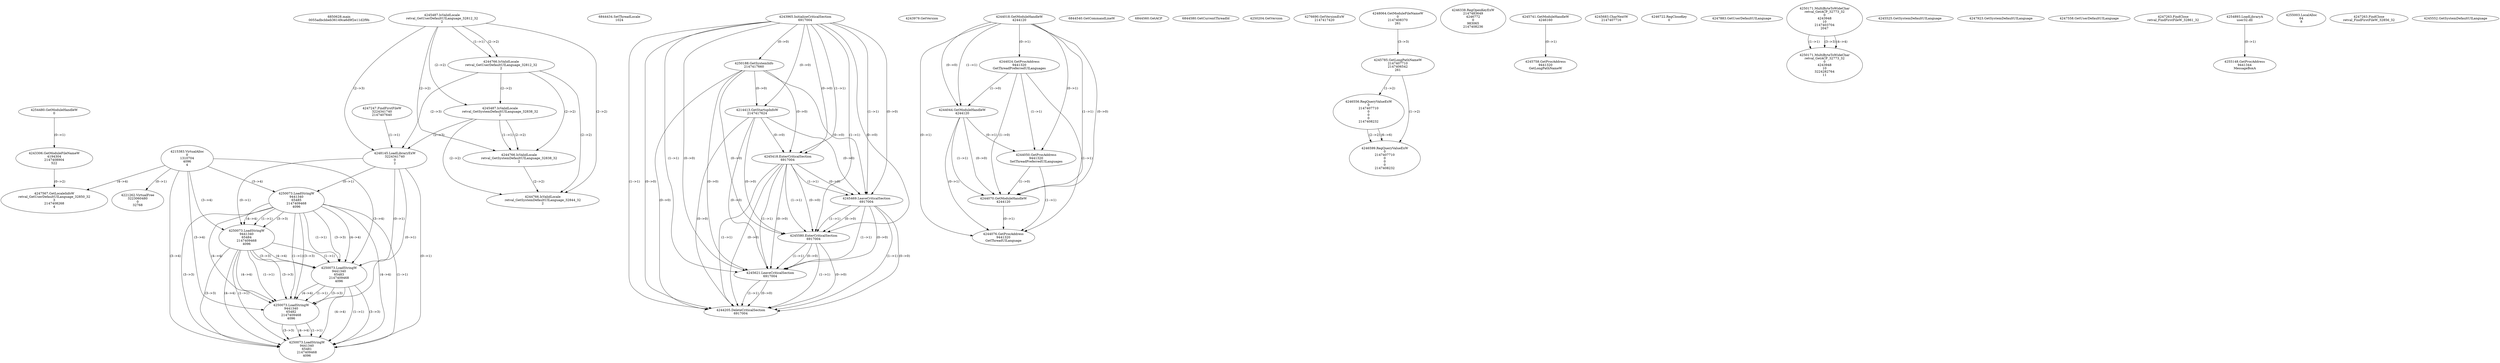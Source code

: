 // Global SCDG with merge call
digraph {
	0 [label="6850628.main
0055adbcbbeb36149ca6d9f2e11d2f9b"]
	1 [label="4254480.GetModuleHandleW
0"]
	2 [label="6844434.SetThreadLocale
1024"]
	3 [label="4243965.InitializeCriticalSection
6917004"]
	4 [label="4243979.GetVersion
"]
	5 [label="4244018.GetModuleHandleW
4244120"]
	6 [label="4244024.GetProcAddress
9441320
GetThreadPreferredUILanguages"]
	5 -> 6 [label="(0-->1)"]
	7 [label="4244044.GetModuleHandleW
4244120"]
	5 -> 7 [label="(1-->1)"]
	5 -> 7 [label="(0-->0)"]
	6 -> 7 [label="(1-->0)"]
	8 [label="4244050.GetProcAddress
9441320
SetThreadPreferredUILanguages"]
	5 -> 8 [label="(0-->1)"]
	6 -> 8 [label="(1-->1)"]
	7 -> 8 [label="(0-->1)"]
	9 [label="4244070.GetModuleHandleW
4244120"]
	5 -> 9 [label="(1-->1)"]
	7 -> 9 [label="(1-->1)"]
	5 -> 9 [label="(0-->0)"]
	6 -> 9 [label="(1-->0)"]
	7 -> 9 [label="(0-->0)"]
	8 -> 9 [label="(1-->0)"]
	10 [label="4244076.GetProcAddress
9441320
GetThreadUILanguage"]
	5 -> 10 [label="(0-->1)"]
	6 -> 10 [label="(1-->1)"]
	7 -> 10 [label="(0-->1)"]
	8 -> 10 [label="(1-->1)"]
	9 -> 10 [label="(0-->1)"]
	11 [label="4250188.GetSystemInfo
2147417660"]
	3 -> 11 [label="(0-->0)"]
	12 [label="6844540.GetCommandLineW
"]
	13 [label="4214413.GetStartupInfoW
2147417624"]
	3 -> 13 [label="(0-->0)"]
	11 -> 13 [label="(0-->0)"]
	14 [label="6844560.GetACP
"]
	15 [label="6844580.GetCurrentThreadId
"]
	16 [label="4250204.GetVersion
"]
	17 [label="4276690.GetVersionExW
2147417420"]
	18 [label="4243306.GetModuleFileNameW
4194304
2147408904
522"]
	1 -> 18 [label="(0-->1)"]
	19 [label="4248064.GetModuleFileNameW
0
2147408370
261"]
	20 [label="4215383.VirtualAlloc
0
1310704
4096
4"]
	21 [label="4246338.RegOpenKeyExW
2147483649
4246772
0
983065
2147408236"]
	22 [label="4245741.GetModuleHandleW
4246160"]
	23 [label="4245758.GetProcAddress
9441320
GetLongPathNameW"]
	22 -> 23 [label="(0-->1)"]
	24 [label="4245785.GetLongPathNameW
2147407710
2147406542
261"]
	19 -> 24 [label="(3-->3)"]
	25 [label="4245683.CharNextW
2147407716"]
	26 [label="4246556.RegQueryValueExW
0
2147407710
0
0
0
2147408232"]
	24 -> 26 [label="(1-->2)"]
	27 [label="4246599.RegQueryValueExW
0
2147407710
0
0
0
2147408232"]
	24 -> 27 [label="(1-->2)"]
	26 -> 27 [label="(2-->2)"]
	26 -> 27 [label="(6-->6)"]
	28 [label="4246722.RegCloseKey
0"]
	29 [label="4247883.GetUserDefaultUILanguage
"]
	30 [label="4245418.EnterCriticalSection
6917004"]
	3 -> 30 [label="(1-->1)"]
	3 -> 30 [label="(0-->0)"]
	11 -> 30 [label="(0-->0)"]
	13 -> 30 [label="(0-->0)"]
	31 [label="4245469.LeaveCriticalSection
6917004"]
	3 -> 31 [label="(1-->1)"]
	30 -> 31 [label="(1-->1)"]
	3 -> 31 [label="(0-->0)"]
	11 -> 31 [label="(0-->0)"]
	13 -> 31 [label="(0-->0)"]
	30 -> 31 [label="(0-->0)"]
	32 [label="4245487.IsValidLocale
retval_GetUserDefaultUILanguage_32812_32
2"]
	33 [label="4250171.MultiByteToWideChar
retval_GetACP_32773_32
0
4243948
10
2147403704
2047"]
	34 [label="4250171.MultiByteToWideChar
retval_GetACP_32773_32
0
4243948
10
3224282764
11"]
	33 -> 34 [label="(1-->1)"]
	33 -> 34 [label="(3-->3)"]
	33 -> 34 [label="(4-->4)"]
	35 [label="4244766.IsValidLocale
retval_GetUserDefaultUILanguage_32812_32
2"]
	32 -> 35 [label="(1-->1)"]
	32 -> 35 [label="(2-->2)"]
	36 [label="4245525.GetSystemDefaultUILanguage
"]
	37 [label="4245580.EnterCriticalSection
6917004"]
	3 -> 37 [label="(1-->1)"]
	30 -> 37 [label="(1-->1)"]
	31 -> 37 [label="(1-->1)"]
	3 -> 37 [label="(0-->0)"]
	11 -> 37 [label="(0-->0)"]
	13 -> 37 [label="(0-->0)"]
	30 -> 37 [label="(0-->0)"]
	31 -> 37 [label="(0-->0)"]
	38 [label="4245621.LeaveCriticalSection
6917004"]
	3 -> 38 [label="(1-->1)"]
	30 -> 38 [label="(1-->1)"]
	31 -> 38 [label="(1-->1)"]
	37 -> 38 [label="(1-->1)"]
	3 -> 38 [label="(0-->0)"]
	11 -> 38 [label="(0-->0)"]
	13 -> 38 [label="(0-->0)"]
	30 -> 38 [label="(0-->0)"]
	31 -> 38 [label="(0-->0)"]
	37 -> 38 [label="(0-->0)"]
	39 [label="4247923.GetSystemDefaultUILanguage
"]
	40 [label="4245487.IsValidLocale
retval_GetSystemDefaultUILanguage_32838_32
2"]
	32 -> 40 [label="(2-->2)"]
	35 -> 40 [label="(2-->2)"]
	41 [label="4247558.GetUserDefaultUILanguage
"]
	42 [label="4247567.GetLocaleInfoW
retval_GetUserDefaultUILanguage_32850_32
3
2147408268
4"]
	18 -> 42 [label="(0-->2)"]
	20 -> 42 [label="(4-->4)"]
	43 [label="4247247.FindFirstFileW
3224341740
2147407640"]
	44 [label="4247263.FindClose
retval_FindFirstFileW_32861_32"]
	45 [label="4248145.LoadLibraryExW
3224341740
0
2"]
	43 -> 45 [label="(1-->1)"]
	32 -> 45 [label="(2-->3)"]
	35 -> 45 [label="(2-->3)"]
	40 -> 45 [label="(2-->3)"]
	46 [label="4250073.LoadStringW
9441340
65485
2147409468
4096"]
	45 -> 46 [label="(0-->1)"]
	20 -> 46 [label="(3-->4)"]
	47 [label="4250073.LoadStringW
9441340
65484
2147409468
4096"]
	45 -> 47 [label="(0-->1)"]
	46 -> 47 [label="(1-->1)"]
	46 -> 47 [label="(3-->3)"]
	20 -> 47 [label="(3-->4)"]
	46 -> 47 [label="(4-->4)"]
	48 [label="4250073.LoadStringW
9441340
65483
2147409468
4096"]
	45 -> 48 [label="(0-->1)"]
	46 -> 48 [label="(1-->1)"]
	47 -> 48 [label="(1-->1)"]
	46 -> 48 [label="(3-->3)"]
	47 -> 48 [label="(3-->3)"]
	20 -> 48 [label="(3-->4)"]
	46 -> 48 [label="(4-->4)"]
	47 -> 48 [label="(4-->4)"]
	49 [label="4250073.LoadStringW
9441340
65482
2147409468
4096"]
	45 -> 49 [label="(0-->1)"]
	46 -> 49 [label="(1-->1)"]
	47 -> 49 [label="(1-->1)"]
	48 -> 49 [label="(1-->1)"]
	46 -> 49 [label="(3-->3)"]
	47 -> 49 [label="(3-->3)"]
	48 -> 49 [label="(3-->3)"]
	20 -> 49 [label="(3-->4)"]
	46 -> 49 [label="(4-->4)"]
	47 -> 49 [label="(4-->4)"]
	48 -> 49 [label="(4-->4)"]
	50 [label="4254893.LoadLibraryA
user32.dll"]
	51 [label="4255003.LocalAlloc
64
8"]
	52 [label="4255148.GetProcAddress
9441344
MessageBoxA"]
	50 -> 52 [label="(0-->1)"]
	53 [label="4244205.DeleteCriticalSection
6917004"]
	3 -> 53 [label="(1-->1)"]
	30 -> 53 [label="(1-->1)"]
	31 -> 53 [label="(1-->1)"]
	37 -> 53 [label="(1-->1)"]
	38 -> 53 [label="(1-->1)"]
	3 -> 53 [label="(0-->0)"]
	11 -> 53 [label="(0-->0)"]
	13 -> 53 [label="(0-->0)"]
	30 -> 53 [label="(0-->0)"]
	31 -> 53 [label="(0-->0)"]
	37 -> 53 [label="(0-->0)"]
	38 -> 53 [label="(0-->0)"]
	54 [label="4221262.VirtualFree
3223060480
0
32768"]
	20 -> 54 [label="(0-->1)"]
	55 [label="4250073.LoadStringW
9441340
65481
2147409468
4096"]
	45 -> 55 [label="(0-->1)"]
	46 -> 55 [label="(1-->1)"]
	47 -> 55 [label="(1-->1)"]
	48 -> 55 [label="(1-->1)"]
	49 -> 55 [label="(1-->1)"]
	46 -> 55 [label="(3-->3)"]
	47 -> 55 [label="(3-->3)"]
	48 -> 55 [label="(3-->3)"]
	49 -> 55 [label="(3-->3)"]
	20 -> 55 [label="(3-->4)"]
	46 -> 55 [label="(4-->4)"]
	47 -> 55 [label="(4-->4)"]
	48 -> 55 [label="(4-->4)"]
	49 -> 55 [label="(4-->4)"]
	56 [label="4247263.FindClose
retval_FindFirstFileW_32856_32"]
	57 [label="4245552.GetSystemDefaultUILanguage
"]
	58 [label="4244766.IsValidLocale
retval_GetSystemDefaultUILanguage_32838_32
2"]
	40 -> 58 [label="(1-->1)"]
	32 -> 58 [label="(2-->2)"]
	35 -> 58 [label="(2-->2)"]
	40 -> 58 [label="(2-->2)"]
	59 [label="4244766.IsValidLocale
retval_GetSystemDefaultUILanguage_32844_32
2"]
	32 -> 59 [label="(2-->2)"]
	35 -> 59 [label="(2-->2)"]
	40 -> 59 [label="(2-->2)"]
	58 -> 59 [label="(2-->2)"]
}
